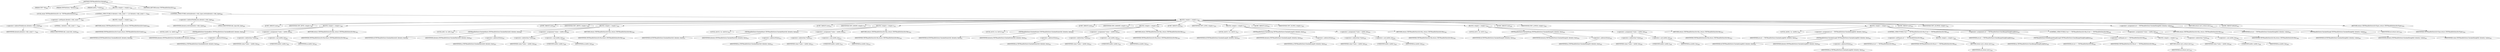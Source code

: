 digraph "TIFFReadDirEntrySlong8" {  
"79977" [label = <(METHOD,TIFFReadDirEntrySlong8)<SUB>889</SUB>> ]
"79978" [label = <(PARAM,TIFF *tif)<SUB>890</SUB>> ]
"79979" [label = <(PARAM,TIFFDirEntry *direntry)<SUB>890</SUB>> ]
"79980" [label = <(PARAM,int64_t *value)<SUB>890</SUB>> ]
"79981" [label = <(BLOCK,&lt;empty&gt;,&lt;empty&gt;)<SUB>891</SUB>> ]
"79982" [label = <(LOCAL,enum TIFFReadDirEntryErr err: TIFFReadDirEntryErr)<SUB>892</SUB>> ]
"79983" [label = <(CONTROL_STRUCTURE,if (direntry-&gt;tdir_count != 1),if (direntry-&gt;tdir_count != 1))<SUB>893</SUB>> ]
"79984" [label = <(&lt;operator&gt;.notEquals,direntry-&gt;tdir_count != 1)<SUB>893</SUB>> ]
"79985" [label = <(&lt;operator&gt;.indirectFieldAccess,direntry-&gt;tdir_count)<SUB>893</SUB>> ]
"79986" [label = <(IDENTIFIER,direntry,direntry-&gt;tdir_count != 1)<SUB>893</SUB>> ]
"79987" [label = <(FIELD_IDENTIFIER,tdir_count,tdir_count)<SUB>893</SUB>> ]
"79988" [label = <(LITERAL,1,direntry-&gt;tdir_count != 1)<SUB>893</SUB>> ]
"79989" [label = <(BLOCK,&lt;empty&gt;,&lt;empty&gt;)<SUB>894</SUB>> ]
"79990" [label = <(RETURN,return (TIFFReadDirEntryErrCount);,return (TIFFReadDirEntryErrCount);)<SUB>894</SUB>> ]
"79991" [label = <(IDENTIFIER,TIFFReadDirEntryErrCount,return (TIFFReadDirEntryErrCount);)<SUB>894</SUB>> ]
"79992" [label = <(CONTROL_STRUCTURE,switch(direntry-&gt;tdir_type),switch(direntry-&gt;tdir_type))<SUB>895</SUB>> ]
"79993" [label = <(&lt;operator&gt;.indirectFieldAccess,direntry-&gt;tdir_type)<SUB>895</SUB>> ]
"79994" [label = <(IDENTIFIER,direntry,switch(direntry-&gt;tdir_type))<SUB>895</SUB>> ]
"79995" [label = <(FIELD_IDENTIFIER,tdir_type,tdir_type)<SUB>895</SUB>> ]
"79996" [label = <(BLOCK,&lt;empty&gt;,&lt;empty&gt;)<SUB>896</SUB>> ]
"79997" [label = <(JUMP_TARGET,case)<SUB>897</SUB>> ]
"79998" [label = <(IDENTIFIER,TIFF_BYTE,&lt;empty&gt;)<SUB>897</SUB>> ]
"79999" [label = <(BLOCK,&lt;empty&gt;,&lt;empty&gt;)<SUB>898</SUB>> ]
"80000" [label = <(LOCAL,uint8_t m: uint8_t)<SUB>899</SUB>> ]
"80001" [label = <(TIFFReadDirEntryCheckedByte,TIFFReadDirEntryCheckedByte(tif, direntry, &amp;m))<SUB>900</SUB>> ]
"80002" [label = <(IDENTIFIER,tif,TIFFReadDirEntryCheckedByte(tif, direntry, &amp;m))<SUB>900</SUB>> ]
"80003" [label = <(IDENTIFIER,direntry,TIFFReadDirEntryCheckedByte(tif, direntry, &amp;m))<SUB>900</SUB>> ]
"80004" [label = <(&lt;operator&gt;.addressOf,&amp;m)<SUB>900</SUB>> ]
"80005" [label = <(IDENTIFIER,m,TIFFReadDirEntryCheckedByte(tif, direntry, &amp;m))<SUB>900</SUB>> ]
"80006" [label = <(&lt;operator&gt;.assignment,*value = (int64_t)m)<SUB>901</SUB>> ]
"80007" [label = <(&lt;operator&gt;.indirection,*value)<SUB>901</SUB>> ]
"80008" [label = <(IDENTIFIER,value,*value = (int64_t)m)<SUB>901</SUB>> ]
"80009" [label = <(&lt;operator&gt;.cast,(int64_t)m)<SUB>901</SUB>> ]
"80010" [label = <(UNKNOWN,int64_t,int64_t)<SUB>901</SUB>> ]
"80011" [label = <(IDENTIFIER,m,(int64_t)m)<SUB>901</SUB>> ]
"80012" [label = <(RETURN,return (TIFFReadDirEntryErrOk);,return (TIFFReadDirEntryErrOk);)<SUB>902</SUB>> ]
"80013" [label = <(IDENTIFIER,TIFFReadDirEntryErrOk,return (TIFFReadDirEntryErrOk);)<SUB>902</SUB>> ]
"80014" [label = <(JUMP_TARGET,case)<SUB>904</SUB>> ]
"80015" [label = <(IDENTIFIER,TIFF_SBYTE,&lt;empty&gt;)<SUB>904</SUB>> ]
"80016" [label = <(BLOCK,&lt;empty&gt;,&lt;empty&gt;)<SUB>905</SUB>> ]
"80017" [label = <(LOCAL,int8_t m: int8_t)<SUB>906</SUB>> ]
"80018" [label = <(TIFFReadDirEntryCheckedSbyte,TIFFReadDirEntryCheckedSbyte(tif, direntry, &amp;m))<SUB>907</SUB>> ]
"80019" [label = <(IDENTIFIER,tif,TIFFReadDirEntryCheckedSbyte(tif, direntry, &amp;m))<SUB>907</SUB>> ]
"80020" [label = <(IDENTIFIER,direntry,TIFFReadDirEntryCheckedSbyte(tif, direntry, &amp;m))<SUB>907</SUB>> ]
"80021" [label = <(&lt;operator&gt;.addressOf,&amp;m)<SUB>907</SUB>> ]
"80022" [label = <(IDENTIFIER,m,TIFFReadDirEntryCheckedSbyte(tif, direntry, &amp;m))<SUB>907</SUB>> ]
"80023" [label = <(&lt;operator&gt;.assignment,*value = (int64_t)m)<SUB>908</SUB>> ]
"80024" [label = <(&lt;operator&gt;.indirection,*value)<SUB>908</SUB>> ]
"80025" [label = <(IDENTIFIER,value,*value = (int64_t)m)<SUB>908</SUB>> ]
"80026" [label = <(&lt;operator&gt;.cast,(int64_t)m)<SUB>908</SUB>> ]
"80027" [label = <(UNKNOWN,int64_t,int64_t)<SUB>908</SUB>> ]
"80028" [label = <(IDENTIFIER,m,(int64_t)m)<SUB>908</SUB>> ]
"80029" [label = <(RETURN,return (TIFFReadDirEntryErrOk);,return (TIFFReadDirEntryErrOk);)<SUB>909</SUB>> ]
"80030" [label = <(IDENTIFIER,TIFFReadDirEntryErrOk,return (TIFFReadDirEntryErrOk);)<SUB>909</SUB>> ]
"80031" [label = <(JUMP_TARGET,case)<SUB>911</SUB>> ]
"80032" [label = <(IDENTIFIER,TIFF_SHORT,&lt;empty&gt;)<SUB>911</SUB>> ]
"80033" [label = <(BLOCK,&lt;empty&gt;,&lt;empty&gt;)<SUB>912</SUB>> ]
"80034" [label = <(LOCAL,uint16_t m: uint16_t)<SUB>913</SUB>> ]
"80035" [label = <(TIFFReadDirEntryCheckedShort,TIFFReadDirEntryCheckedShort(tif, direntry, &amp;m))<SUB>914</SUB>> ]
"80036" [label = <(IDENTIFIER,tif,TIFFReadDirEntryCheckedShort(tif, direntry, &amp;m))<SUB>914</SUB>> ]
"80037" [label = <(IDENTIFIER,direntry,TIFFReadDirEntryCheckedShort(tif, direntry, &amp;m))<SUB>914</SUB>> ]
"80038" [label = <(&lt;operator&gt;.addressOf,&amp;m)<SUB>914</SUB>> ]
"80039" [label = <(IDENTIFIER,m,TIFFReadDirEntryCheckedShort(tif, direntry, &amp;m))<SUB>914</SUB>> ]
"80040" [label = <(&lt;operator&gt;.assignment,*value = (int64_t)m)<SUB>915</SUB>> ]
"80041" [label = <(&lt;operator&gt;.indirection,*value)<SUB>915</SUB>> ]
"80042" [label = <(IDENTIFIER,value,*value = (int64_t)m)<SUB>915</SUB>> ]
"80043" [label = <(&lt;operator&gt;.cast,(int64_t)m)<SUB>915</SUB>> ]
"80044" [label = <(UNKNOWN,int64_t,int64_t)<SUB>915</SUB>> ]
"80045" [label = <(IDENTIFIER,m,(int64_t)m)<SUB>915</SUB>> ]
"80046" [label = <(RETURN,return (TIFFReadDirEntryErrOk);,return (TIFFReadDirEntryErrOk);)<SUB>916</SUB>> ]
"80047" [label = <(IDENTIFIER,TIFFReadDirEntryErrOk,return (TIFFReadDirEntryErrOk);)<SUB>916</SUB>> ]
"80048" [label = <(JUMP_TARGET,case)<SUB>918</SUB>> ]
"80049" [label = <(IDENTIFIER,TIFF_SSHORT,&lt;empty&gt;)<SUB>918</SUB>> ]
"80050" [label = <(BLOCK,&lt;empty&gt;,&lt;empty&gt;)<SUB>919</SUB>> ]
"80051" [label = <(LOCAL,int16_t m: int16_t)<SUB>920</SUB>> ]
"80052" [label = <(TIFFReadDirEntryCheckedSshort,TIFFReadDirEntryCheckedSshort(tif, direntry, &amp;m))<SUB>921</SUB>> ]
"80053" [label = <(IDENTIFIER,tif,TIFFReadDirEntryCheckedSshort(tif, direntry, &amp;m))<SUB>921</SUB>> ]
"80054" [label = <(IDENTIFIER,direntry,TIFFReadDirEntryCheckedSshort(tif, direntry, &amp;m))<SUB>921</SUB>> ]
"80055" [label = <(&lt;operator&gt;.addressOf,&amp;m)<SUB>921</SUB>> ]
"80056" [label = <(IDENTIFIER,m,TIFFReadDirEntryCheckedSshort(tif, direntry, &amp;m))<SUB>921</SUB>> ]
"80057" [label = <(&lt;operator&gt;.assignment,*value = (int64_t)m)<SUB>922</SUB>> ]
"80058" [label = <(&lt;operator&gt;.indirection,*value)<SUB>922</SUB>> ]
"80059" [label = <(IDENTIFIER,value,*value = (int64_t)m)<SUB>922</SUB>> ]
"80060" [label = <(&lt;operator&gt;.cast,(int64_t)m)<SUB>922</SUB>> ]
"80061" [label = <(UNKNOWN,int64_t,int64_t)<SUB>922</SUB>> ]
"80062" [label = <(IDENTIFIER,m,(int64_t)m)<SUB>922</SUB>> ]
"80063" [label = <(RETURN,return (TIFFReadDirEntryErrOk);,return (TIFFReadDirEntryErrOk);)<SUB>923</SUB>> ]
"80064" [label = <(IDENTIFIER,TIFFReadDirEntryErrOk,return (TIFFReadDirEntryErrOk);)<SUB>923</SUB>> ]
"80065" [label = <(JUMP_TARGET,case)<SUB>925</SUB>> ]
"80066" [label = <(IDENTIFIER,TIFF_LONG,&lt;empty&gt;)<SUB>925</SUB>> ]
"80067" [label = <(BLOCK,&lt;empty&gt;,&lt;empty&gt;)<SUB>926</SUB>> ]
"80068" [label = <(LOCAL,uint32_t m: uint32_t)<SUB>927</SUB>> ]
"80069" [label = <(TIFFReadDirEntryCheckedLong,TIFFReadDirEntryCheckedLong(tif, direntry, &amp;m))<SUB>928</SUB>> ]
"80070" [label = <(IDENTIFIER,tif,TIFFReadDirEntryCheckedLong(tif, direntry, &amp;m))<SUB>928</SUB>> ]
"80071" [label = <(IDENTIFIER,direntry,TIFFReadDirEntryCheckedLong(tif, direntry, &amp;m))<SUB>928</SUB>> ]
"80072" [label = <(&lt;operator&gt;.addressOf,&amp;m)<SUB>928</SUB>> ]
"80073" [label = <(IDENTIFIER,m,TIFFReadDirEntryCheckedLong(tif, direntry, &amp;m))<SUB>928</SUB>> ]
"80074" [label = <(&lt;operator&gt;.assignment,*value = (int64_t)m)<SUB>929</SUB>> ]
"80075" [label = <(&lt;operator&gt;.indirection,*value)<SUB>929</SUB>> ]
"80076" [label = <(IDENTIFIER,value,*value = (int64_t)m)<SUB>929</SUB>> ]
"80077" [label = <(&lt;operator&gt;.cast,(int64_t)m)<SUB>929</SUB>> ]
"80078" [label = <(UNKNOWN,int64_t,int64_t)<SUB>929</SUB>> ]
"80079" [label = <(IDENTIFIER,m,(int64_t)m)<SUB>929</SUB>> ]
"80080" [label = <(RETURN,return (TIFFReadDirEntryErrOk);,return (TIFFReadDirEntryErrOk);)<SUB>930</SUB>> ]
"80081" [label = <(IDENTIFIER,TIFFReadDirEntryErrOk,return (TIFFReadDirEntryErrOk);)<SUB>930</SUB>> ]
"80082" [label = <(JUMP_TARGET,case)<SUB>932</SUB>> ]
"80083" [label = <(IDENTIFIER,TIFF_SLONG,&lt;empty&gt;)<SUB>932</SUB>> ]
"80084" [label = <(BLOCK,&lt;empty&gt;,&lt;empty&gt;)<SUB>933</SUB>> ]
"80085" [label = <(LOCAL,int32_t m: int32_t)<SUB>934</SUB>> ]
"80086" [label = <(TIFFReadDirEntryCheckedSlong,TIFFReadDirEntryCheckedSlong(tif, direntry, &amp;m))<SUB>935</SUB>> ]
"80087" [label = <(IDENTIFIER,tif,TIFFReadDirEntryCheckedSlong(tif, direntry, &amp;m))<SUB>935</SUB>> ]
"80088" [label = <(IDENTIFIER,direntry,TIFFReadDirEntryCheckedSlong(tif, direntry, &amp;m))<SUB>935</SUB>> ]
"80089" [label = <(&lt;operator&gt;.addressOf,&amp;m)<SUB>935</SUB>> ]
"80090" [label = <(IDENTIFIER,m,TIFFReadDirEntryCheckedSlong(tif, direntry, &amp;m))<SUB>935</SUB>> ]
"80091" [label = <(&lt;operator&gt;.assignment,*value = (int64_t)m)<SUB>936</SUB>> ]
"80092" [label = <(&lt;operator&gt;.indirection,*value)<SUB>936</SUB>> ]
"80093" [label = <(IDENTIFIER,value,*value = (int64_t)m)<SUB>936</SUB>> ]
"80094" [label = <(&lt;operator&gt;.cast,(int64_t)m)<SUB>936</SUB>> ]
"80095" [label = <(UNKNOWN,int64_t,int64_t)<SUB>936</SUB>> ]
"80096" [label = <(IDENTIFIER,m,(int64_t)m)<SUB>936</SUB>> ]
"80097" [label = <(RETURN,return (TIFFReadDirEntryErrOk);,return (TIFFReadDirEntryErrOk);)<SUB>937</SUB>> ]
"80098" [label = <(IDENTIFIER,TIFFReadDirEntryErrOk,return (TIFFReadDirEntryErrOk);)<SUB>937</SUB>> ]
"80099" [label = <(JUMP_TARGET,case)<SUB>939</SUB>> ]
"80100" [label = <(IDENTIFIER,TIFF_LONG8,&lt;empty&gt;)<SUB>939</SUB>> ]
"80101" [label = <(BLOCK,&lt;empty&gt;,&lt;empty&gt;)<SUB>940</SUB>> ]
"80102" [label = <(LOCAL,uint64_t m: uint64_t)<SUB>941</SUB>> ]
"80103" [label = <(&lt;operator&gt;.assignment,err = TIFFReadDirEntryCheckedLong8(tif, direntry, &amp;m))<SUB>942</SUB>> ]
"80104" [label = <(IDENTIFIER,err,err = TIFFReadDirEntryCheckedLong8(tif, direntry, &amp;m))<SUB>942</SUB>> ]
"80105" [label = <(TIFFReadDirEntryCheckedLong8,TIFFReadDirEntryCheckedLong8(tif, direntry, &amp;m))<SUB>942</SUB>> ]
"80106" [label = <(IDENTIFIER,tif,TIFFReadDirEntryCheckedLong8(tif, direntry, &amp;m))<SUB>942</SUB>> ]
"80107" [label = <(IDENTIFIER,direntry,TIFFReadDirEntryCheckedLong8(tif, direntry, &amp;m))<SUB>942</SUB>> ]
"80108" [label = <(&lt;operator&gt;.addressOf,&amp;m)<SUB>942</SUB>> ]
"80109" [label = <(IDENTIFIER,m,TIFFReadDirEntryCheckedLong8(tif, direntry, &amp;m))<SUB>942</SUB>> ]
"80110" [label = <(CONTROL_STRUCTURE,if (err != TIFFReadDirEntryErrOk),if (err != TIFFReadDirEntryErrOk))<SUB>943</SUB>> ]
"80111" [label = <(&lt;operator&gt;.notEquals,err != TIFFReadDirEntryErrOk)<SUB>943</SUB>> ]
"80112" [label = <(IDENTIFIER,err,err != TIFFReadDirEntryErrOk)<SUB>943</SUB>> ]
"80113" [label = <(IDENTIFIER,TIFFReadDirEntryErrOk,err != TIFFReadDirEntryErrOk)<SUB>943</SUB>> ]
"80114" [label = <(BLOCK,&lt;empty&gt;,&lt;empty&gt;)<SUB>944</SUB>> ]
"80115" [label = <(RETURN,return (err);,return (err);)<SUB>944</SUB>> ]
"80116" [label = <(IDENTIFIER,err,return (err);)<SUB>944</SUB>> ]
"80117" [label = <(&lt;operator&gt;.assignment,err = TIFFReadDirEntryCheckRangeSlong8Long8(m))<SUB>945</SUB>> ]
"80118" [label = <(IDENTIFIER,err,err = TIFFReadDirEntryCheckRangeSlong8Long8(m))<SUB>945</SUB>> ]
"80119" [label = <(TIFFReadDirEntryCheckRangeSlong8Long8,TIFFReadDirEntryCheckRangeSlong8Long8(m))<SUB>945</SUB>> ]
"80120" [label = <(IDENTIFIER,m,TIFFReadDirEntryCheckRangeSlong8Long8(m))<SUB>945</SUB>> ]
"80121" [label = <(CONTROL_STRUCTURE,if (err != TIFFReadDirEntryErrOk),if (err != TIFFReadDirEntryErrOk))<SUB>946</SUB>> ]
"80122" [label = <(&lt;operator&gt;.notEquals,err != TIFFReadDirEntryErrOk)<SUB>946</SUB>> ]
"80123" [label = <(IDENTIFIER,err,err != TIFFReadDirEntryErrOk)<SUB>946</SUB>> ]
"80124" [label = <(IDENTIFIER,TIFFReadDirEntryErrOk,err != TIFFReadDirEntryErrOk)<SUB>946</SUB>> ]
"80125" [label = <(BLOCK,&lt;empty&gt;,&lt;empty&gt;)<SUB>947</SUB>> ]
"80126" [label = <(RETURN,return (err);,return (err);)<SUB>947</SUB>> ]
"80127" [label = <(IDENTIFIER,err,return (err);)<SUB>947</SUB>> ]
"80128" [label = <(&lt;operator&gt;.assignment,*value = (int64_t)m)<SUB>948</SUB>> ]
"80129" [label = <(&lt;operator&gt;.indirection,*value)<SUB>948</SUB>> ]
"80130" [label = <(IDENTIFIER,value,*value = (int64_t)m)<SUB>948</SUB>> ]
"80131" [label = <(&lt;operator&gt;.cast,(int64_t)m)<SUB>948</SUB>> ]
"80132" [label = <(UNKNOWN,int64_t,int64_t)<SUB>948</SUB>> ]
"80133" [label = <(IDENTIFIER,m,(int64_t)m)<SUB>948</SUB>> ]
"80134" [label = <(RETURN,return (TIFFReadDirEntryErrOk);,return (TIFFReadDirEntryErrOk);)<SUB>949</SUB>> ]
"80135" [label = <(IDENTIFIER,TIFFReadDirEntryErrOk,return (TIFFReadDirEntryErrOk);)<SUB>949</SUB>> ]
"80136" [label = <(JUMP_TARGET,case)<SUB>951</SUB>> ]
"80137" [label = <(IDENTIFIER,TIFF_SLONG8,&lt;empty&gt;)<SUB>951</SUB>> ]
"80138" [label = <(&lt;operator&gt;.assignment,err = TIFFReadDirEntryCheckedSlong8(tif, direntry, value))<SUB>952</SUB>> ]
"80139" [label = <(IDENTIFIER,err,err = TIFFReadDirEntryCheckedSlong8(tif, direntry, value))<SUB>952</SUB>> ]
"80140" [label = <(TIFFReadDirEntryCheckedSlong8,TIFFReadDirEntryCheckedSlong8(tif, direntry, value))<SUB>952</SUB>> ]
"80141" [label = <(IDENTIFIER,tif,TIFFReadDirEntryCheckedSlong8(tif, direntry, value))<SUB>952</SUB>> ]
"80142" [label = <(IDENTIFIER,direntry,TIFFReadDirEntryCheckedSlong8(tif, direntry, value))<SUB>952</SUB>> ]
"80143" [label = <(IDENTIFIER,value,TIFFReadDirEntryCheckedSlong8(tif, direntry, value))<SUB>952</SUB>> ]
"80144" [label = <(RETURN,return (err);,return (err);)<SUB>953</SUB>> ]
"80145" [label = <(IDENTIFIER,err,return (err);)<SUB>953</SUB>> ]
"80146" [label = <(JUMP_TARGET,default)<SUB>954</SUB>> ]
"80147" [label = <(RETURN,return (TIFFReadDirEntryErrType);,return (TIFFReadDirEntryErrType);)<SUB>955</SUB>> ]
"80148" [label = <(IDENTIFIER,TIFFReadDirEntryErrType,return (TIFFReadDirEntryErrType);)<SUB>955</SUB>> ]
"80149" [label = <(METHOD_RETURN,enum TIFFReadDirEntryErr)<SUB>889</SUB>> ]
  "79977" -> "79978" 
  "79977" -> "79979" 
  "79977" -> "79980" 
  "79977" -> "79981" 
  "79977" -> "80149" 
  "79981" -> "79982" 
  "79981" -> "79983" 
  "79981" -> "79992" 
  "79983" -> "79984" 
  "79983" -> "79989" 
  "79984" -> "79985" 
  "79984" -> "79988" 
  "79985" -> "79986" 
  "79985" -> "79987" 
  "79989" -> "79990" 
  "79990" -> "79991" 
  "79992" -> "79993" 
  "79992" -> "79996" 
  "79993" -> "79994" 
  "79993" -> "79995" 
  "79996" -> "79997" 
  "79996" -> "79998" 
  "79996" -> "79999" 
  "79996" -> "80014" 
  "79996" -> "80015" 
  "79996" -> "80016" 
  "79996" -> "80031" 
  "79996" -> "80032" 
  "79996" -> "80033" 
  "79996" -> "80048" 
  "79996" -> "80049" 
  "79996" -> "80050" 
  "79996" -> "80065" 
  "79996" -> "80066" 
  "79996" -> "80067" 
  "79996" -> "80082" 
  "79996" -> "80083" 
  "79996" -> "80084" 
  "79996" -> "80099" 
  "79996" -> "80100" 
  "79996" -> "80101" 
  "79996" -> "80136" 
  "79996" -> "80137" 
  "79996" -> "80138" 
  "79996" -> "80144" 
  "79996" -> "80146" 
  "79996" -> "80147" 
  "79999" -> "80000" 
  "79999" -> "80001" 
  "79999" -> "80006" 
  "79999" -> "80012" 
  "80001" -> "80002" 
  "80001" -> "80003" 
  "80001" -> "80004" 
  "80004" -> "80005" 
  "80006" -> "80007" 
  "80006" -> "80009" 
  "80007" -> "80008" 
  "80009" -> "80010" 
  "80009" -> "80011" 
  "80012" -> "80013" 
  "80016" -> "80017" 
  "80016" -> "80018" 
  "80016" -> "80023" 
  "80016" -> "80029" 
  "80018" -> "80019" 
  "80018" -> "80020" 
  "80018" -> "80021" 
  "80021" -> "80022" 
  "80023" -> "80024" 
  "80023" -> "80026" 
  "80024" -> "80025" 
  "80026" -> "80027" 
  "80026" -> "80028" 
  "80029" -> "80030" 
  "80033" -> "80034" 
  "80033" -> "80035" 
  "80033" -> "80040" 
  "80033" -> "80046" 
  "80035" -> "80036" 
  "80035" -> "80037" 
  "80035" -> "80038" 
  "80038" -> "80039" 
  "80040" -> "80041" 
  "80040" -> "80043" 
  "80041" -> "80042" 
  "80043" -> "80044" 
  "80043" -> "80045" 
  "80046" -> "80047" 
  "80050" -> "80051" 
  "80050" -> "80052" 
  "80050" -> "80057" 
  "80050" -> "80063" 
  "80052" -> "80053" 
  "80052" -> "80054" 
  "80052" -> "80055" 
  "80055" -> "80056" 
  "80057" -> "80058" 
  "80057" -> "80060" 
  "80058" -> "80059" 
  "80060" -> "80061" 
  "80060" -> "80062" 
  "80063" -> "80064" 
  "80067" -> "80068" 
  "80067" -> "80069" 
  "80067" -> "80074" 
  "80067" -> "80080" 
  "80069" -> "80070" 
  "80069" -> "80071" 
  "80069" -> "80072" 
  "80072" -> "80073" 
  "80074" -> "80075" 
  "80074" -> "80077" 
  "80075" -> "80076" 
  "80077" -> "80078" 
  "80077" -> "80079" 
  "80080" -> "80081" 
  "80084" -> "80085" 
  "80084" -> "80086" 
  "80084" -> "80091" 
  "80084" -> "80097" 
  "80086" -> "80087" 
  "80086" -> "80088" 
  "80086" -> "80089" 
  "80089" -> "80090" 
  "80091" -> "80092" 
  "80091" -> "80094" 
  "80092" -> "80093" 
  "80094" -> "80095" 
  "80094" -> "80096" 
  "80097" -> "80098" 
  "80101" -> "80102" 
  "80101" -> "80103" 
  "80101" -> "80110" 
  "80101" -> "80117" 
  "80101" -> "80121" 
  "80101" -> "80128" 
  "80101" -> "80134" 
  "80103" -> "80104" 
  "80103" -> "80105" 
  "80105" -> "80106" 
  "80105" -> "80107" 
  "80105" -> "80108" 
  "80108" -> "80109" 
  "80110" -> "80111" 
  "80110" -> "80114" 
  "80111" -> "80112" 
  "80111" -> "80113" 
  "80114" -> "80115" 
  "80115" -> "80116" 
  "80117" -> "80118" 
  "80117" -> "80119" 
  "80119" -> "80120" 
  "80121" -> "80122" 
  "80121" -> "80125" 
  "80122" -> "80123" 
  "80122" -> "80124" 
  "80125" -> "80126" 
  "80126" -> "80127" 
  "80128" -> "80129" 
  "80128" -> "80131" 
  "80129" -> "80130" 
  "80131" -> "80132" 
  "80131" -> "80133" 
  "80134" -> "80135" 
  "80138" -> "80139" 
  "80138" -> "80140" 
  "80140" -> "80141" 
  "80140" -> "80142" 
  "80140" -> "80143" 
  "80144" -> "80145" 
  "80147" -> "80148" 
}
